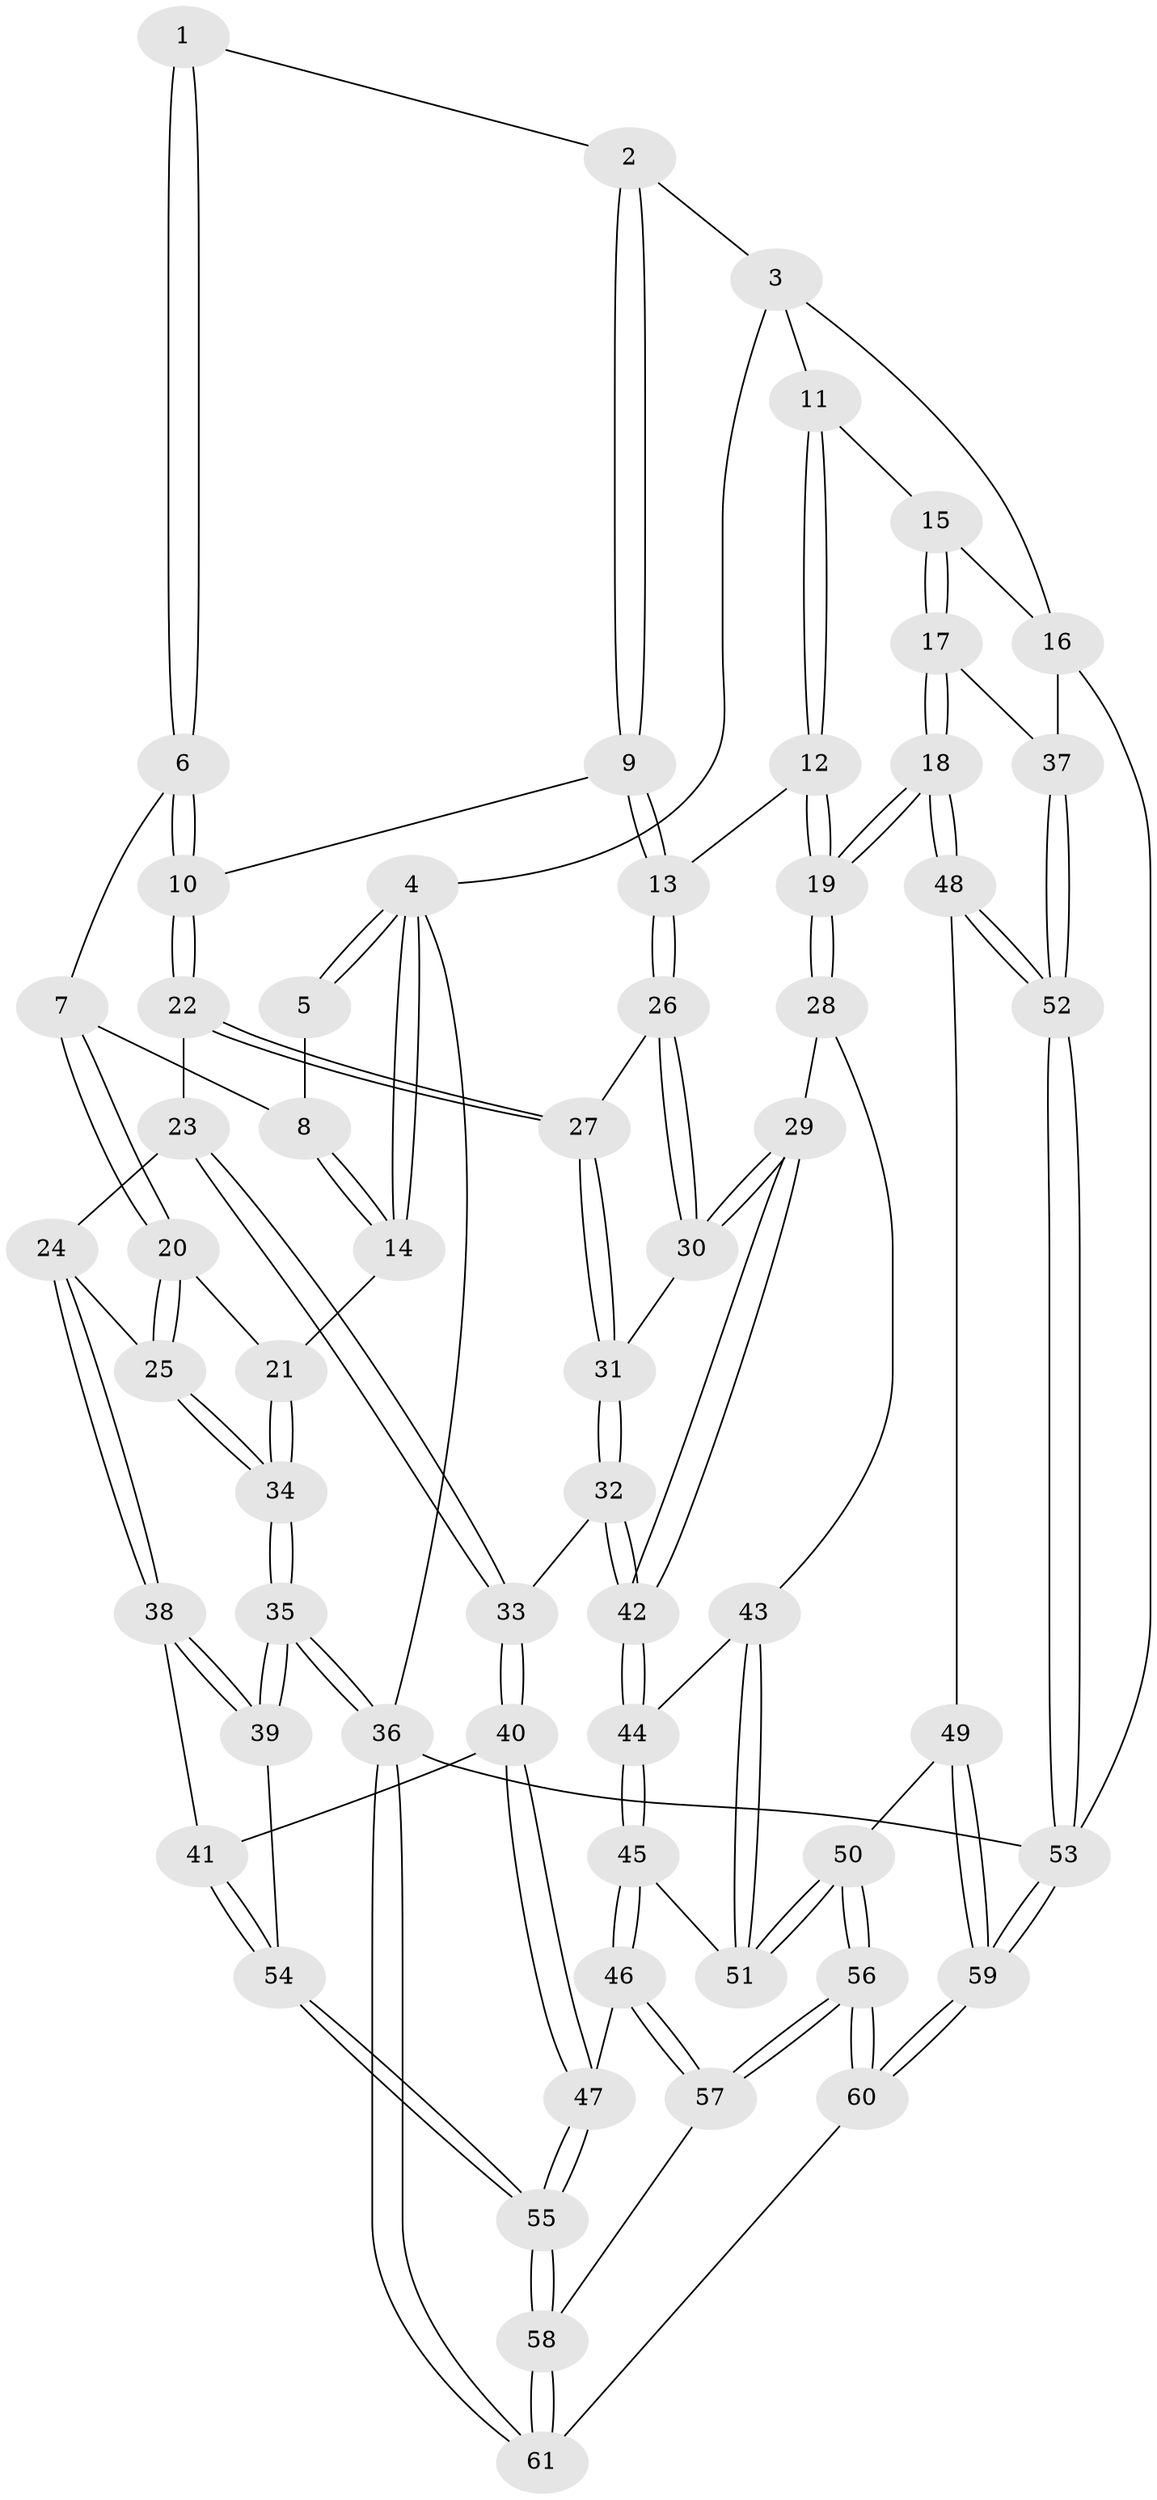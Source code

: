 // coarse degree distribution, {4: 0.4722222222222222, 8: 0.027777777777777776, 2: 0.027777777777777776, 5: 0.25, 3: 0.1388888888888889, 6: 0.08333333333333333}
// Generated by graph-tools (version 1.1) at 2025/21/03/04/25 18:21:14]
// undirected, 61 vertices, 149 edges
graph export_dot {
graph [start="1"]
  node [color=gray90,style=filled];
  1 [pos="+0.18503142821946947+0"];
  2 [pos="+0.542493824735391+0"];
  3 [pos="+0.757039225748447+0"];
  4 [pos="+0+0"];
  5 [pos="+0.1260641611221256+0"];
  6 [pos="+0.25102643099319966+0.16044438305650424"];
  7 [pos="+0.1482939064575683+0.17542831430900785"];
  8 [pos="+0.12237537541046492+0.13504658948913031"];
  9 [pos="+0.41613205541154324+0.14016127060475486"];
  10 [pos="+0.2965013594573452+0.17632029163782648"];
  11 [pos="+0.7828345140533601+0.016996954633991375"];
  12 [pos="+0.5801052167076458+0.24052222412410607"];
  13 [pos="+0.49842964297347336+0.23021521292957048"];
  14 [pos="+0+0"];
  15 [pos="+0.7830306757293505+0.017433057218203672"];
  16 [pos="+1+0.2691238980705185"];
  17 [pos="+0.8756919947651451+0.4304053711348332"];
  18 [pos="+0.8041481480048766+0.4720651039661"];
  19 [pos="+0.7978403009242011+0.4718823569176508"];
  20 [pos="+0.12895869112414576+0.19560871551556466"];
  21 [pos="+0+0.06568753098550591"];
  22 [pos="+0.29272991486908584+0.3670549412436076"];
  23 [pos="+0.1659164297942383+0.4053557863107948"];
  24 [pos="+0.06464660602257788+0.4074809869688814"];
  25 [pos="+0.03590397925773053+0.38623329688034524"];
  26 [pos="+0.4654646582575316+0.35704067053066674"];
  27 [pos="+0.34644527151246424+0.4123187804171517"];
  28 [pos="+0.6621274160506042+0.517308188159591"];
  29 [pos="+0.652261718134184+0.5156399670655218"];
  30 [pos="+0.5481553878220938+0.44582933466747465"];
  31 [pos="+0.35594164760841046+0.4956220619293556"];
  32 [pos="+0.34918772704427864+0.572804945987117"];
  33 [pos="+0.30004675990511437+0.5870936184762372"];
  34 [pos="+0+0.39056472489747873"];
  35 [pos="+0+0.774231130018677"];
  36 [pos="+0+1"];
  37 [pos="+1+0.42540747193941314"];
  38 [pos="+0.11119467283274169+0.5575704953072268"];
  39 [pos="+0+0.7756471524785381"];
  40 [pos="+0.21833675331711327+0.6331390245729358"];
  41 [pos="+0.20177264108306867+0.6304050905122816"];
  42 [pos="+0.3834144655135177+0.5950451136562388"];
  43 [pos="+0.646500240643918+0.5533485465132413"];
  44 [pos="+0.4454872818359804+0.7567999578963163"];
  45 [pos="+0.4473282222743378+0.7800736777044117"];
  46 [pos="+0.4459303173656886+0.7819218432020758"];
  47 [pos="+0.25922617909641127+0.8020323114776488"];
  48 [pos="+0.8291001013456043+0.8079452085130913"];
  49 [pos="+0.8046389259148452+0.8334636975710582"];
  50 [pos="+0.6510130430990613+0.8274099706188159"];
  51 [pos="+0.6043617539060364+0.7918301837946543"];
  52 [pos="+1+0.8698126912610373"];
  53 [pos="+1+1"];
  54 [pos="+0.0033895081398387828+0.8142799980145162"];
  55 [pos="+0.16788587002172028+0.9265833427733877"];
  56 [pos="+0.5400854037360814+1"];
  57 [pos="+0.44285465756621156+0.8828428410991275"];
  58 [pos="+0.1973564367682025+1"];
  59 [pos="+0.783704988127215+1"];
  60 [pos="+0.5577506368971712+1"];
  61 [pos="+0.20460087660641807+1"];
  1 -- 2;
  1 -- 6;
  1 -- 6;
  2 -- 3;
  2 -- 9;
  2 -- 9;
  3 -- 4;
  3 -- 11;
  3 -- 16;
  4 -- 5;
  4 -- 5;
  4 -- 14;
  4 -- 14;
  4 -- 36;
  5 -- 8;
  6 -- 7;
  6 -- 10;
  6 -- 10;
  7 -- 8;
  7 -- 20;
  7 -- 20;
  8 -- 14;
  8 -- 14;
  9 -- 10;
  9 -- 13;
  9 -- 13;
  10 -- 22;
  10 -- 22;
  11 -- 12;
  11 -- 12;
  11 -- 15;
  12 -- 13;
  12 -- 19;
  12 -- 19;
  13 -- 26;
  13 -- 26;
  14 -- 21;
  15 -- 16;
  15 -- 17;
  15 -- 17;
  16 -- 37;
  16 -- 53;
  17 -- 18;
  17 -- 18;
  17 -- 37;
  18 -- 19;
  18 -- 19;
  18 -- 48;
  18 -- 48;
  19 -- 28;
  19 -- 28;
  20 -- 21;
  20 -- 25;
  20 -- 25;
  21 -- 34;
  21 -- 34;
  22 -- 23;
  22 -- 27;
  22 -- 27;
  23 -- 24;
  23 -- 33;
  23 -- 33;
  24 -- 25;
  24 -- 38;
  24 -- 38;
  25 -- 34;
  25 -- 34;
  26 -- 27;
  26 -- 30;
  26 -- 30;
  27 -- 31;
  27 -- 31;
  28 -- 29;
  28 -- 43;
  29 -- 30;
  29 -- 30;
  29 -- 42;
  29 -- 42;
  30 -- 31;
  31 -- 32;
  31 -- 32;
  32 -- 33;
  32 -- 42;
  32 -- 42;
  33 -- 40;
  33 -- 40;
  34 -- 35;
  34 -- 35;
  35 -- 36;
  35 -- 36;
  35 -- 39;
  35 -- 39;
  36 -- 61;
  36 -- 61;
  36 -- 53;
  37 -- 52;
  37 -- 52;
  38 -- 39;
  38 -- 39;
  38 -- 41;
  39 -- 54;
  40 -- 41;
  40 -- 47;
  40 -- 47;
  41 -- 54;
  41 -- 54;
  42 -- 44;
  42 -- 44;
  43 -- 44;
  43 -- 51;
  43 -- 51;
  44 -- 45;
  44 -- 45;
  45 -- 46;
  45 -- 46;
  45 -- 51;
  46 -- 47;
  46 -- 57;
  46 -- 57;
  47 -- 55;
  47 -- 55;
  48 -- 49;
  48 -- 52;
  48 -- 52;
  49 -- 50;
  49 -- 59;
  49 -- 59;
  50 -- 51;
  50 -- 51;
  50 -- 56;
  50 -- 56;
  52 -- 53;
  52 -- 53;
  53 -- 59;
  53 -- 59;
  54 -- 55;
  54 -- 55;
  55 -- 58;
  55 -- 58;
  56 -- 57;
  56 -- 57;
  56 -- 60;
  56 -- 60;
  57 -- 58;
  58 -- 61;
  58 -- 61;
  59 -- 60;
  59 -- 60;
  60 -- 61;
}
